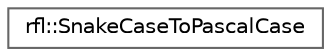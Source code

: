 digraph "类继承关系图"
{
 // LATEX_PDF_SIZE
  bgcolor="transparent";
  edge [fontname=Helvetica,fontsize=10,labelfontname=Helvetica,labelfontsize=10];
  node [fontname=Helvetica,fontsize=10,shape=box,height=0.2,width=0.4];
  rankdir="LR";
  Node0 [id="Node000000",label="rfl::SnakeCaseToPascalCase",height=0.2,width=0.4,color="grey40", fillcolor="white", style="filled",URL="$structrfl_1_1_snake_case_to_pascal_case.html",tooltip=" "];
}
